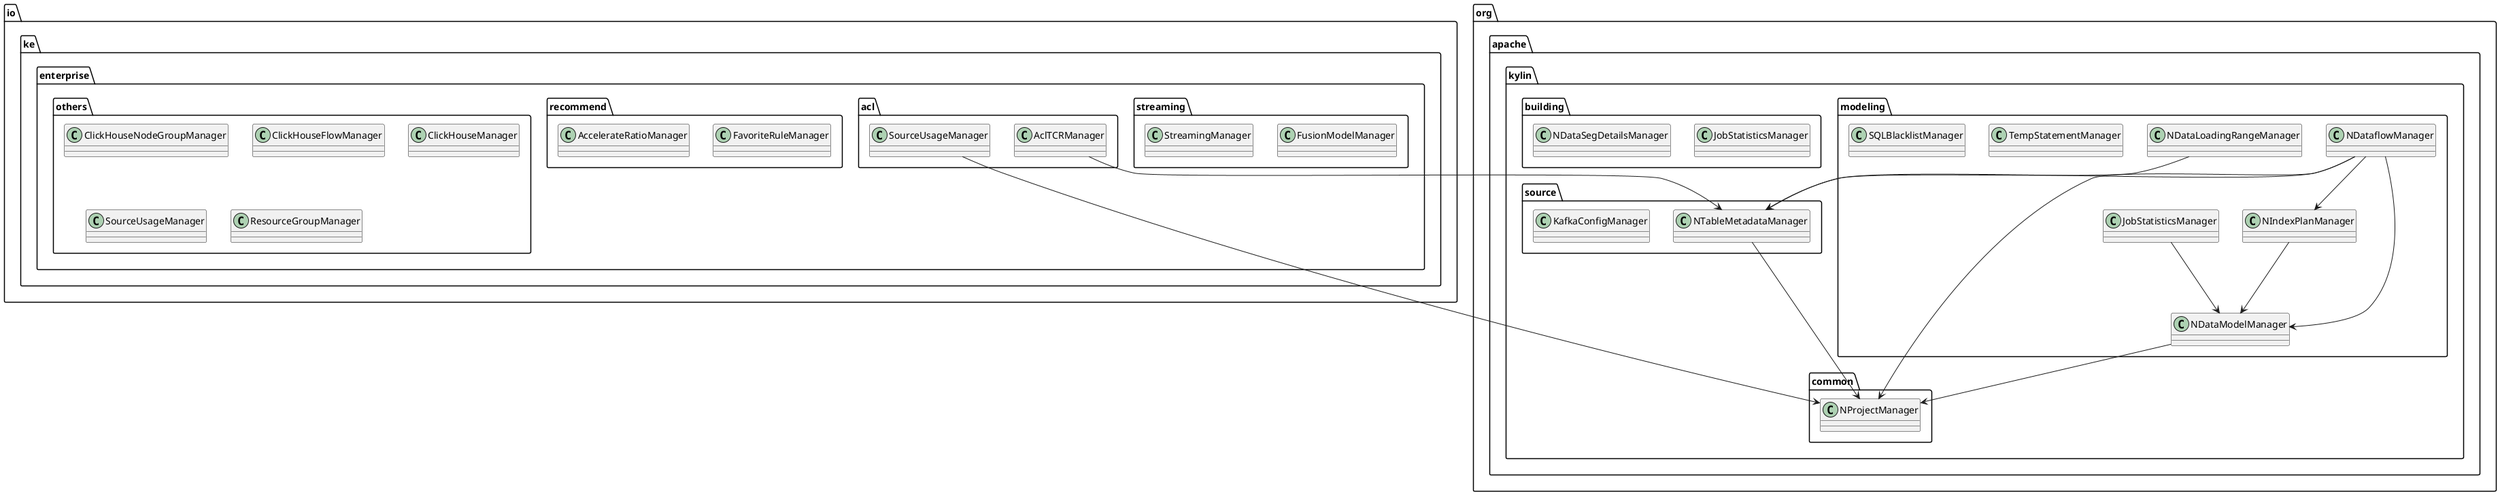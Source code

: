 @startuml

namespace org.apache.kylin.common {
    class NProjectManager {
    }
}


namespace org.apache.kylin.source {
    class NTableMetadataManager {
    }

    class KafkaConfigManager {
    }

}

namespace org.apache.kylin.modeling {

    class NDataflowManager {
    }

    class NIndexPlanManager {
    }

    class NDataModelManager {
    }

    class NDataLoadingRangeManager {
    }

    class TempStatementManager {
    }

    class SQLBlacklistManager {
    }

    '-------------------------------------------------
    ' Class Relation

    NDataflowManager --> NDataModelManager
    NDataflowManager --> NIndexPlanManager
    NDataflowManager --> NTableMetadataManager

    NDataflowManager --> org.apache.kylin.common.NProjectManager

    NDataModelManager --> org.apache.kylin.common.NProjectManager

    NTableMetadataManager --> org.apache.kylin.common.NProjectManager

    NIndexPlanManager --> NDataModelManager

    JobStatisticsManager --> NDataModelManager

    NDataLoadingRangeManager --> org.apache.kylin.source.NTableMetadataManager


}


namespace org.apache.kylin.building {

    class JobStatisticsManager {
    }

    class NDataSegDetailsManager{
    }
}


'========================================================
'========================================================


namespace io.ke.enterprise.streaming {
    '批流一体
    class FusionModelManager {
    }

    class StreamingManager {
    }
}


namespace io.ke.enterprise.acl {

    '表行列级权限
    class AclTCRManager {
    }


    '-------------------------------------------------
    ' Class Relation

    AclTCRManager --> org.apache.kylin.source.NTableMetadataManager

    SourceUsageManager --> org.apache.kylin.common.NProjectManager
}



namespace io.ke.enterprise.recommend {

    '推荐
    class FavoriteRuleManager {
    }

    class AccelerateRatioManager {
    }
}



namespace io.ke.enterprise.others {


    '分层存储
    class ClickHouseNodeGroupManager {
    }

    class ClickHouseFlowManager {
    }

    class ClickHouseManager {
    }

    '容量计费
    class SourceUsageManager {
    }

    '资源组
    class ResourceGroupManager {
    }
}
@enduml
